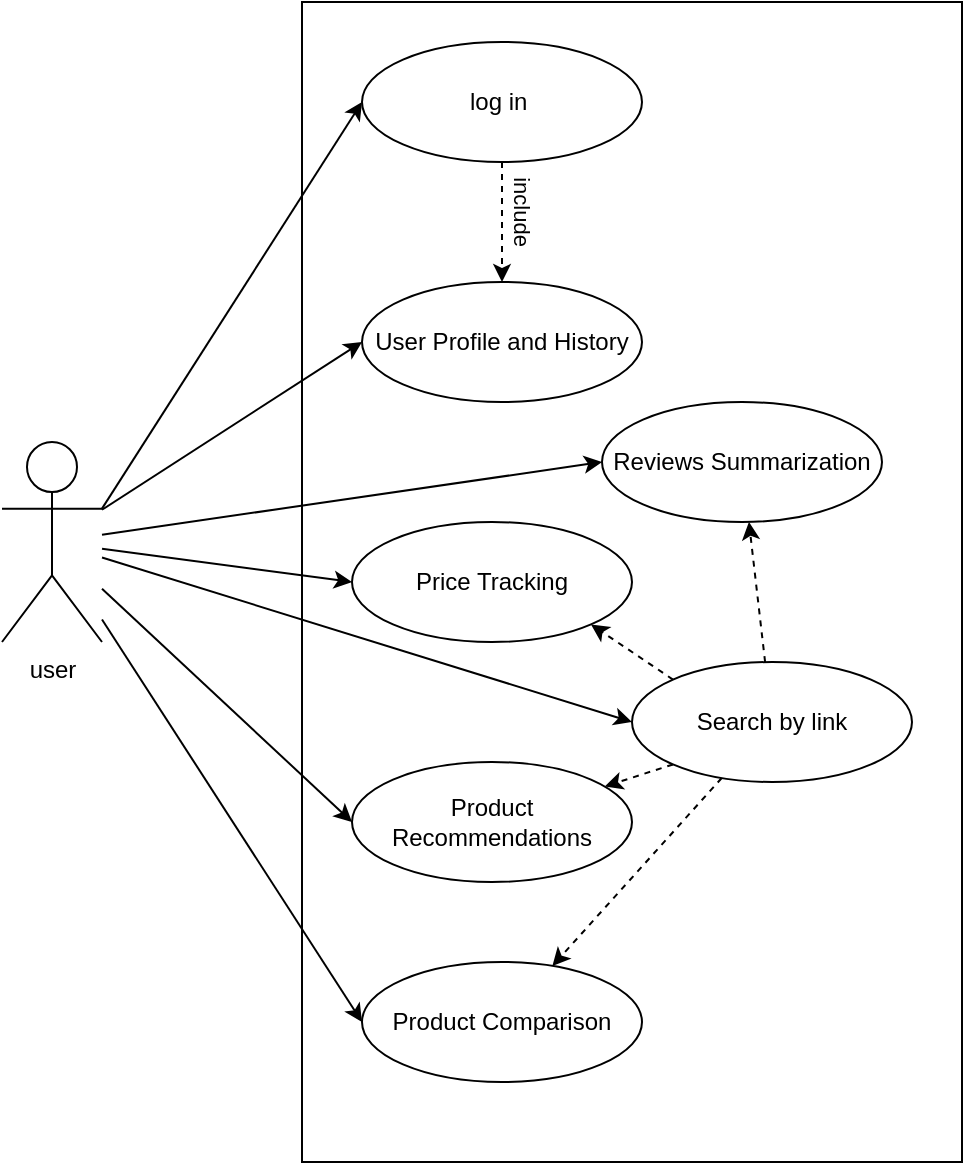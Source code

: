 <mxfile version="21.6.6" type="github">
  <diagram name="Page-1" id="nee_IOh4fVBfPIu_5qH8">
    <mxGraphModel dx="1259" dy="666" grid="1" gridSize="10" guides="1" tooltips="1" connect="1" arrows="1" fold="1" page="1" pageScale="1" pageWidth="850" pageHeight="1100" math="0" shadow="0">
      <root>
        <mxCell id="0" />
        <mxCell id="1" parent="0" />
        <mxCell id="3Om_mIdhepY8S53L3gjS-1" value="" style="rounded=0;whiteSpace=wrap;html=1;direction=south;" vertex="1" parent="1">
          <mxGeometry x="260" y="110" width="330" height="580" as="geometry" />
        </mxCell>
        <mxCell id="3Om_mIdhepY8S53L3gjS-2" value="user" style="shape=umlActor;verticalLabelPosition=bottom;verticalAlign=top;html=1;outlineConnect=0;strokeWidth=1;" vertex="1" parent="1">
          <mxGeometry x="110" y="330" width="50" height="100" as="geometry" />
        </mxCell>
        <mxCell id="3Om_mIdhepY8S53L3gjS-14" value="" style="edgeStyle=orthogonalEdgeStyle;rounded=0;orthogonalLoop=1;jettySize=auto;html=1;dashed=1;" edge="1" parent="1" source="3Om_mIdhepY8S53L3gjS-6" target="3Om_mIdhepY8S53L3gjS-8">
          <mxGeometry relative="1" as="geometry" />
        </mxCell>
        <mxCell id="3Om_mIdhepY8S53L3gjS-15" value="include" style="edgeLabel;html=1;align=center;verticalAlign=middle;resizable=0;points=[];rotation=90;" vertex="1" connectable="0" parent="3Om_mIdhepY8S53L3gjS-14">
          <mxGeometry x="-0.262" y="-4" relative="1" as="geometry">
            <mxPoint x="14" y="2" as="offset" />
          </mxGeometry>
        </mxCell>
        <mxCell id="3Om_mIdhepY8S53L3gjS-6" value="log in&amp;nbsp;" style="ellipse;whiteSpace=wrap;html=1;" vertex="1" parent="1">
          <mxGeometry x="290" y="130" width="140" height="60" as="geometry" />
        </mxCell>
        <mxCell id="3Om_mIdhepY8S53L3gjS-8" value="User Profile and History" style="ellipse;whiteSpace=wrap;html=1;" vertex="1" parent="1">
          <mxGeometry x="290" y="250" width="140" height="60" as="geometry" />
        </mxCell>
        <mxCell id="3Om_mIdhepY8S53L3gjS-9" value="Reviews Summarization" style="ellipse;whiteSpace=wrap;html=1;" vertex="1" parent="1">
          <mxGeometry x="410" y="310" width="140" height="60" as="geometry" />
        </mxCell>
        <mxCell id="3Om_mIdhepY8S53L3gjS-10" value="Price Tracking" style="ellipse;whiteSpace=wrap;html=1;" vertex="1" parent="1">
          <mxGeometry x="285" y="370" width="140" height="60" as="geometry" />
        </mxCell>
        <mxCell id="3Om_mIdhepY8S53L3gjS-16" value="" style="rounded=0;orthogonalLoop=1;jettySize=auto;html=1;dashed=1;" edge="1" parent="1" source="3Om_mIdhepY8S53L3gjS-11" target="3Om_mIdhepY8S53L3gjS-9">
          <mxGeometry relative="1" as="geometry" />
        </mxCell>
        <mxCell id="3Om_mIdhepY8S53L3gjS-17" value="" style="rounded=0;orthogonalLoop=1;jettySize=auto;html=1;entryX=1;entryY=1;entryDx=0;entryDy=0;exitX=0;exitY=0;exitDx=0;exitDy=0;dashed=1;" edge="1" parent="1" source="3Om_mIdhepY8S53L3gjS-11" target="3Om_mIdhepY8S53L3gjS-10">
          <mxGeometry relative="1" as="geometry" />
        </mxCell>
        <mxCell id="3Om_mIdhepY8S53L3gjS-18" value="" style="rounded=0;orthogonalLoop=1;jettySize=auto;html=1;dashed=1;" edge="1" parent="1" source="3Om_mIdhepY8S53L3gjS-11" target="3Om_mIdhepY8S53L3gjS-13">
          <mxGeometry relative="1" as="geometry" />
        </mxCell>
        <mxCell id="3Om_mIdhepY8S53L3gjS-19" value="" style="rounded=0;orthogonalLoop=1;jettySize=auto;html=1;exitX=0;exitY=1;exitDx=0;exitDy=0;dashed=1;" edge="1" parent="1" source="3Om_mIdhepY8S53L3gjS-11" target="3Om_mIdhepY8S53L3gjS-12">
          <mxGeometry relative="1" as="geometry" />
        </mxCell>
        <mxCell id="3Om_mIdhepY8S53L3gjS-11" value="Search by link" style="ellipse;whiteSpace=wrap;html=1;" vertex="1" parent="1">
          <mxGeometry x="425" y="440" width="140" height="60" as="geometry" />
        </mxCell>
        <mxCell id="3Om_mIdhepY8S53L3gjS-12" value="Product Recommendations" style="ellipse;whiteSpace=wrap;html=1;" vertex="1" parent="1">
          <mxGeometry x="285" y="490" width="140" height="60" as="geometry" />
        </mxCell>
        <mxCell id="3Om_mIdhepY8S53L3gjS-13" value="Product Comparison" style="ellipse;whiteSpace=wrap;html=1;" vertex="1" parent="1">
          <mxGeometry x="290" y="590" width="140" height="60" as="geometry" />
        </mxCell>
        <mxCell id="3Om_mIdhepY8S53L3gjS-21" value="" style="endArrow=classic;html=1;rounded=0;exitX=1;exitY=0.333;exitDx=0;exitDy=0;exitPerimeter=0;entryX=0;entryY=0.5;entryDx=0;entryDy=0;" edge="1" parent="1" source="3Om_mIdhepY8S53L3gjS-2" target="3Om_mIdhepY8S53L3gjS-6">
          <mxGeometry width="50" height="50" relative="1" as="geometry">
            <mxPoint x="400" y="460" as="sourcePoint" />
            <mxPoint x="450" y="410" as="targetPoint" />
          </mxGeometry>
        </mxCell>
        <mxCell id="3Om_mIdhepY8S53L3gjS-22" value="" style="endArrow=classic;html=1;rounded=0;entryX=0;entryY=0.5;entryDx=0;entryDy=0;" edge="1" parent="1" source="3Om_mIdhepY8S53L3gjS-2" target="3Om_mIdhepY8S53L3gjS-8">
          <mxGeometry width="50" height="50" relative="1" as="geometry">
            <mxPoint x="400" y="460" as="sourcePoint" />
            <mxPoint x="450" y="410" as="targetPoint" />
          </mxGeometry>
        </mxCell>
        <mxCell id="3Om_mIdhepY8S53L3gjS-23" value="" style="endArrow=classic;html=1;rounded=0;entryX=0;entryY=0.5;entryDx=0;entryDy=0;" edge="1" parent="1" source="3Om_mIdhepY8S53L3gjS-2" target="3Om_mIdhepY8S53L3gjS-9">
          <mxGeometry width="50" height="50" relative="1" as="geometry">
            <mxPoint x="400" y="460" as="sourcePoint" />
            <mxPoint x="450" y="410" as="targetPoint" />
          </mxGeometry>
        </mxCell>
        <mxCell id="3Om_mIdhepY8S53L3gjS-24" value="" style="endArrow=classic;html=1;rounded=0;entryX=0;entryY=0.5;entryDx=0;entryDy=0;" edge="1" parent="1" source="3Om_mIdhepY8S53L3gjS-2" target="3Om_mIdhepY8S53L3gjS-10">
          <mxGeometry width="50" height="50" relative="1" as="geometry">
            <mxPoint x="400" y="460" as="sourcePoint" />
            <mxPoint x="450" y="410" as="targetPoint" />
          </mxGeometry>
        </mxCell>
        <mxCell id="3Om_mIdhepY8S53L3gjS-25" value="" style="endArrow=classic;html=1;rounded=0;entryX=0;entryY=0.5;entryDx=0;entryDy=0;" edge="1" parent="1" source="3Om_mIdhepY8S53L3gjS-2" target="3Om_mIdhepY8S53L3gjS-12">
          <mxGeometry width="50" height="50" relative="1" as="geometry">
            <mxPoint x="400" y="460" as="sourcePoint" />
            <mxPoint x="450" y="410" as="targetPoint" />
          </mxGeometry>
        </mxCell>
        <mxCell id="3Om_mIdhepY8S53L3gjS-26" value="" style="endArrow=classic;html=1;rounded=0;entryX=0;entryY=0.5;entryDx=0;entryDy=0;" edge="1" parent="1" source="3Om_mIdhepY8S53L3gjS-2" target="3Om_mIdhepY8S53L3gjS-13">
          <mxGeometry width="50" height="50" relative="1" as="geometry">
            <mxPoint x="400" y="460" as="sourcePoint" />
            <mxPoint x="450" y="410" as="targetPoint" />
          </mxGeometry>
        </mxCell>
        <mxCell id="3Om_mIdhepY8S53L3gjS-27" value="" style="endArrow=classic;html=1;rounded=0;entryX=0;entryY=0.5;entryDx=0;entryDy=0;" edge="1" parent="1" source="3Om_mIdhepY8S53L3gjS-2" target="3Om_mIdhepY8S53L3gjS-11">
          <mxGeometry width="50" height="50" relative="1" as="geometry">
            <mxPoint x="400" y="460" as="sourcePoint" />
            <mxPoint x="450" y="410" as="targetPoint" />
          </mxGeometry>
        </mxCell>
      </root>
    </mxGraphModel>
  </diagram>
</mxfile>
